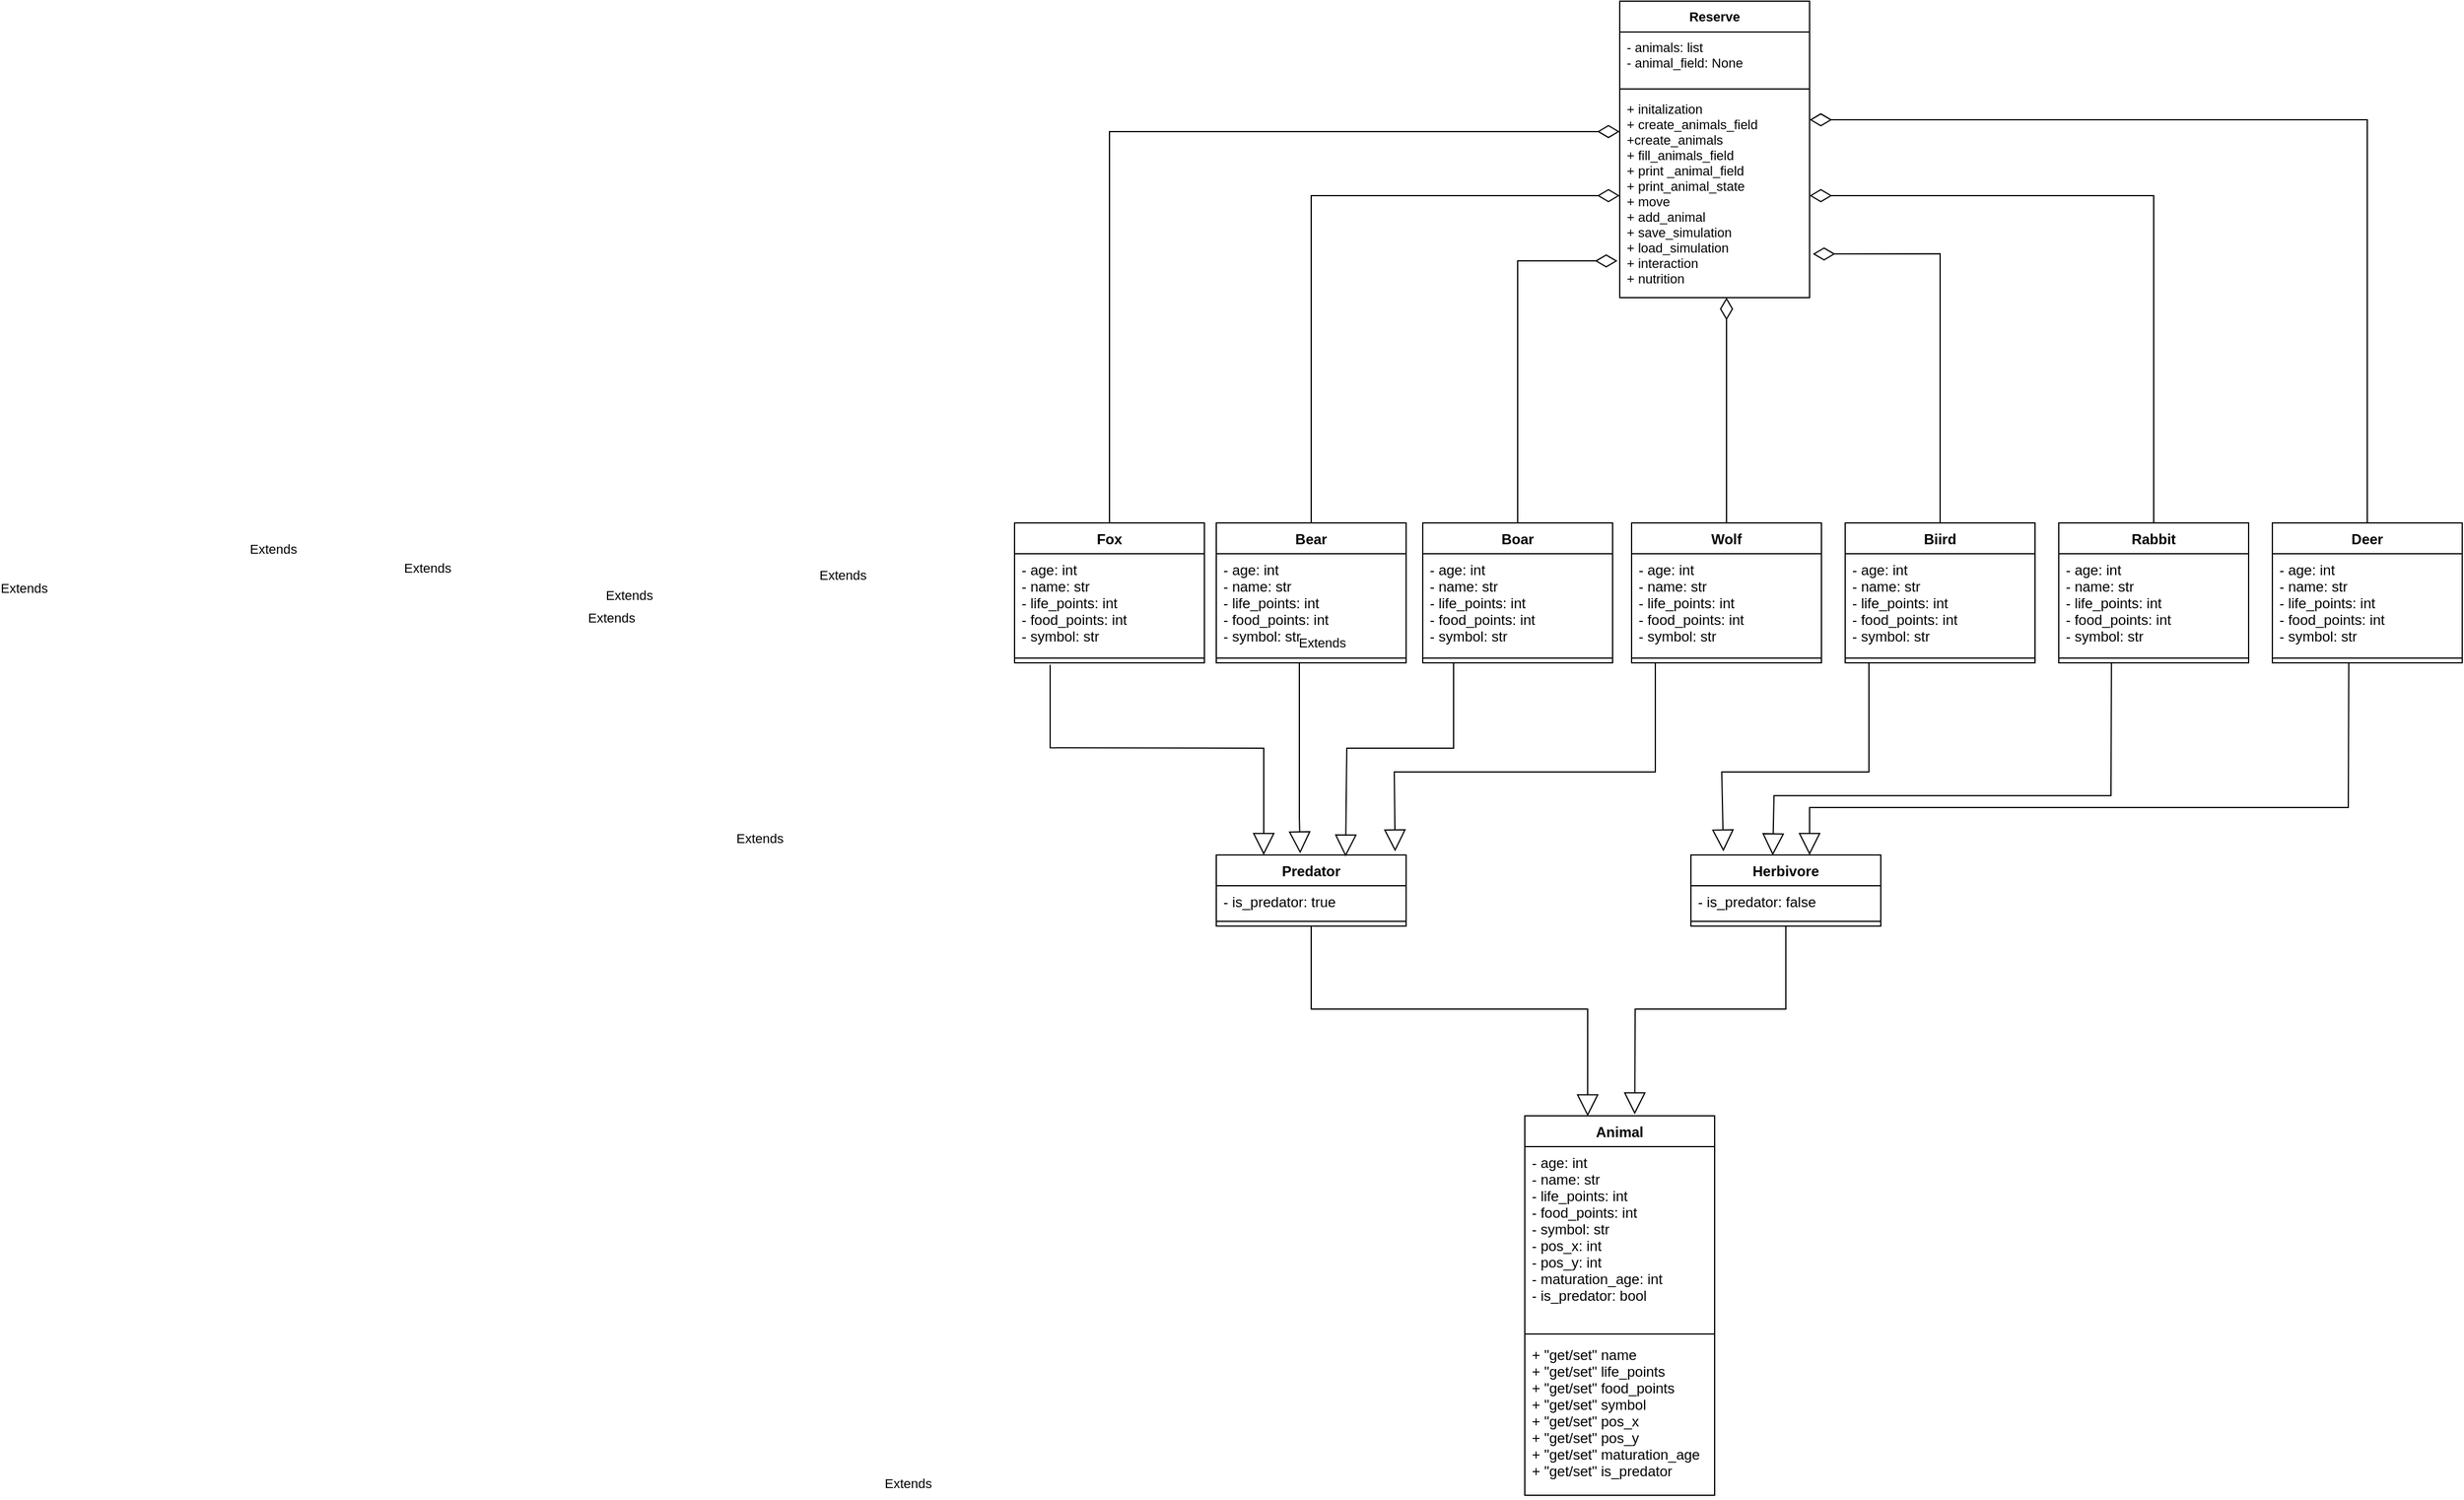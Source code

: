 <mxfile version="18.0.2" type="device"><diagram id="5ZLU1fQjtZikk8Eh39Zi" name="Page-1"><mxGraphModel dx="2252" dy="1831" grid="1" gridSize="10" guides="1" tooltips="1" connect="1" arrows="1" fold="1" page="1" pageScale="1" pageWidth="827" pageHeight="1169" math="0" shadow="0"><root><mxCell id="0"/><mxCell id="1" parent="0"/><mxCell id="4hNSHduZhUymNedGaQl7-11" value="Animal" style="swimlane;fontStyle=1;align=center;verticalAlign=top;childLayout=stackLayout;horizontal=1;startSize=26;horizontalStack=0;resizeParent=1;resizeParentMax=0;resizeLast=0;collapsible=1;marginBottom=0;" vertex="1" parent="1"><mxGeometry x="430" y="690" width="160" height="320" as="geometry"/></mxCell><mxCell id="4hNSHduZhUymNedGaQl7-12" value="- age: int&#xA;- name: str&#xA;- life_points: int&#xA;- food_points: int&#xA;- symbol: str&#xA;- pos_x: int&#xA;- pos_y: int&#xA;- maturation_age: int&#xA;- is_predator: bool&#xA;" style="text;strokeColor=none;fillColor=none;align=left;verticalAlign=top;spacingLeft=4;spacingRight=4;overflow=hidden;rotatable=0;points=[[0,0.5],[1,0.5]];portConstraint=eastwest;" vertex="1" parent="4hNSHduZhUymNedGaQl7-11"><mxGeometry y="26" width="160" height="154" as="geometry"/></mxCell><mxCell id="4hNSHduZhUymNedGaQl7-13" value="" style="line;strokeWidth=1;fillColor=none;align=left;verticalAlign=middle;spacingTop=-1;spacingLeft=3;spacingRight=3;rotatable=0;labelPosition=right;points=[];portConstraint=eastwest;" vertex="1" parent="4hNSHduZhUymNedGaQl7-11"><mxGeometry y="180" width="160" height="8" as="geometry"/></mxCell><mxCell id="4hNSHduZhUymNedGaQl7-14" value="+ &quot;get/set&quot; name &#xA;+ &quot;get/set&quot; life_points&#xA;+ &quot;get/set&quot; food_points&#xA;+ &quot;get/set&quot; symbol&#xA;+ &quot;get/set&quot; pos_x&#xA;+ &quot;get/set&quot; pos_y&#xA;+ &quot;get/set&quot; maturation_age&#xA;+ &quot;get/set&quot; is_predator       " style="text;strokeColor=none;fillColor=none;align=left;verticalAlign=top;spacingLeft=4;spacingRight=4;overflow=hidden;rotatable=0;points=[[0,0.5],[1,0.5]];portConstraint=eastwest;" vertex="1" parent="4hNSHduZhUymNedGaQl7-11"><mxGeometry y="188" width="160" height="132" as="geometry"/></mxCell><mxCell id="4hNSHduZhUymNedGaQl7-103" style="edgeStyle=none;shape=connector;rounded=0;orthogonalLoop=1;jettySize=auto;html=1;labelBackgroundColor=default;fontFamily=Helvetica;fontSize=11;fontColor=default;endArrow=diamondThin;endFill=0;endSize=16;strokeColor=default;entryX=0;entryY=0.186;entryDx=0;entryDy=0;entryPerimeter=0;" edge="1" parent="1" source="4hNSHduZhUymNedGaQl7-15" target="4hNSHduZhUymNedGaQl7-84"><mxGeometry relative="1" as="geometry"><mxPoint x="90" y="-140" as="targetPoint"/><Array as="points"><mxPoint x="80" y="-140"/></Array></mxGeometry></mxCell><mxCell id="4hNSHduZhUymNedGaQl7-15" value="Fox" style="swimlane;fontStyle=1;align=center;verticalAlign=top;childLayout=stackLayout;horizontal=1;startSize=26;horizontalStack=0;resizeParent=1;resizeParentMax=0;resizeLast=0;collapsible=1;marginBottom=0;" vertex="1" parent="1"><mxGeometry y="190" width="160" height="118" as="geometry"/></mxCell><mxCell id="4hNSHduZhUymNedGaQl7-16" value="- age: int&#xA;- name: str&#xA;- life_points: int&#xA;- food_points: int&#xA;- symbol: str&#xA;&#xA;" style="text;strokeColor=none;fillColor=none;align=left;verticalAlign=top;spacingLeft=4;spacingRight=4;overflow=hidden;rotatable=0;points=[[0,0.5],[1,0.5]];portConstraint=eastwest;" vertex="1" parent="4hNSHduZhUymNedGaQl7-15"><mxGeometry y="26" width="160" height="84" as="geometry"/></mxCell><mxCell id="4hNSHduZhUymNedGaQl7-17" value="" style="line;strokeWidth=1;fillColor=none;align=left;verticalAlign=middle;spacingTop=-1;spacingLeft=3;spacingRight=3;rotatable=0;labelPosition=right;points=[];portConstraint=eastwest;" vertex="1" parent="4hNSHduZhUymNedGaQl7-15"><mxGeometry y="110" width="160" height="8" as="geometry"/></mxCell><mxCell id="4hNSHduZhUymNedGaQl7-102" style="edgeStyle=none;shape=connector;rounded=0;orthogonalLoop=1;jettySize=auto;html=1;labelBackgroundColor=default;fontFamily=Helvetica;fontSize=11;fontColor=default;endArrow=diamondThin;endFill=0;endSize=16;strokeColor=default;entryX=0;entryY=0.5;entryDx=0;entryDy=0;" edge="1" parent="1" source="4hNSHduZhUymNedGaQl7-20" target="4hNSHduZhUymNedGaQl7-84"><mxGeometry relative="1" as="geometry"><mxPoint x="250" y="-80" as="targetPoint"/><Array as="points"><mxPoint x="250" y="-86"/></Array></mxGeometry></mxCell><mxCell id="4hNSHduZhUymNedGaQl7-20" value="Bear" style="swimlane;fontStyle=1;align=center;verticalAlign=top;childLayout=stackLayout;horizontal=1;startSize=26;horizontalStack=0;resizeParent=1;resizeParentMax=0;resizeLast=0;collapsible=1;marginBottom=0;" vertex="1" parent="1"><mxGeometry x="170" y="190" width="160" height="118" as="geometry"/></mxCell><mxCell id="4hNSHduZhUymNedGaQl7-21" value="- age: int&#xA;- name: str&#xA;- life_points: int&#xA;- food_points: int&#xA;- symbol: str&#xA;&#xA;" style="text;strokeColor=none;fillColor=none;align=left;verticalAlign=top;spacingLeft=4;spacingRight=4;overflow=hidden;rotatable=0;points=[[0,0.5],[1,0.5]];portConstraint=eastwest;" vertex="1" parent="4hNSHduZhUymNedGaQl7-20"><mxGeometry y="26" width="160" height="84" as="geometry"/></mxCell><mxCell id="4hNSHduZhUymNedGaQl7-22" value="" style="line;strokeWidth=1;fillColor=none;align=left;verticalAlign=middle;spacingTop=-1;spacingLeft=3;spacingRight=3;rotatable=0;labelPosition=right;points=[];portConstraint=eastwest;" vertex="1" parent="4hNSHduZhUymNedGaQl7-20"><mxGeometry y="110" width="160" height="8" as="geometry"/></mxCell><mxCell id="4hNSHduZhUymNedGaQl7-100" style="edgeStyle=none;shape=connector;rounded=0;orthogonalLoop=1;jettySize=auto;html=1;labelBackgroundColor=default;fontFamily=Helvetica;fontSize=11;fontColor=default;endArrow=diamondThin;endFill=0;endSize=16;strokeColor=default;entryX=-0.012;entryY=0.82;entryDx=0;entryDy=0;entryPerimeter=0;" edge="1" parent="1" source="4hNSHduZhUymNedGaQl7-23" target="4hNSHduZhUymNedGaQl7-84"><mxGeometry relative="1" as="geometry"><mxPoint x="420" y="-70" as="targetPoint"/><Array as="points"><mxPoint x="424" y="-31"/></Array></mxGeometry></mxCell><mxCell id="4hNSHduZhUymNedGaQl7-23" value="Boar" style="swimlane;fontStyle=1;align=center;verticalAlign=top;childLayout=stackLayout;horizontal=1;startSize=26;horizontalStack=0;resizeParent=1;resizeParentMax=0;resizeLast=0;collapsible=1;marginBottom=0;" vertex="1" parent="1"><mxGeometry x="344" y="190" width="160" height="118" as="geometry"/></mxCell><mxCell id="4hNSHduZhUymNedGaQl7-24" value="- age: int&#xA;- name: str&#xA;- life_points: int&#xA;- food_points: int&#xA;- symbol: str&#xA;&#xA;" style="text;strokeColor=none;fillColor=none;align=left;verticalAlign=top;spacingLeft=4;spacingRight=4;overflow=hidden;rotatable=0;points=[[0,0.5],[1,0.5]];portConstraint=eastwest;" vertex="1" parent="4hNSHduZhUymNedGaQl7-23"><mxGeometry y="26" width="160" height="84" as="geometry"/></mxCell><mxCell id="4hNSHduZhUymNedGaQl7-25" value="" style="line;strokeWidth=1;fillColor=none;align=left;verticalAlign=middle;spacingTop=-1;spacingLeft=3;spacingRight=3;rotatable=0;labelPosition=right;points=[];portConstraint=eastwest;" vertex="1" parent="4hNSHduZhUymNedGaQl7-23"><mxGeometry y="110" width="160" height="8" as="geometry"/></mxCell><mxCell id="4hNSHduZhUymNedGaQl7-104" style="edgeStyle=none;shape=connector;rounded=0;orthogonalLoop=1;jettySize=auto;html=1;labelBackgroundColor=default;fontFamily=Helvetica;fontSize=11;fontColor=default;endArrow=diamondThin;endFill=0;endSize=16;strokeColor=default;" edge="1" parent="1" source="4hNSHduZhUymNedGaQl7-26"><mxGeometry relative="1" as="geometry"><mxPoint x="600" as="targetPoint"/></mxGeometry></mxCell><mxCell id="4hNSHduZhUymNedGaQl7-26" value="Wolf" style="swimlane;fontStyle=1;align=center;verticalAlign=top;childLayout=stackLayout;horizontal=1;startSize=26;horizontalStack=0;resizeParent=1;resizeParentMax=0;resizeLast=0;collapsible=1;marginBottom=0;" vertex="1" parent="1"><mxGeometry x="520" y="190" width="160" height="118" as="geometry"/></mxCell><mxCell id="4hNSHduZhUymNedGaQl7-27" value="- age: int&#xA;- name: str&#xA;- life_points: int&#xA;- food_points: int&#xA;- symbol: str&#xA;&#xA;" style="text;strokeColor=none;fillColor=none;align=left;verticalAlign=top;spacingLeft=4;spacingRight=4;overflow=hidden;rotatable=0;points=[[0,0.5],[1,0.5]];portConstraint=eastwest;" vertex="1" parent="4hNSHduZhUymNedGaQl7-26"><mxGeometry y="26" width="160" height="84" as="geometry"/></mxCell><mxCell id="4hNSHduZhUymNedGaQl7-28" value="" style="line;strokeWidth=1;fillColor=none;align=left;verticalAlign=middle;spacingTop=-1;spacingLeft=3;spacingRight=3;rotatable=0;labelPosition=right;points=[];portConstraint=eastwest;" vertex="1" parent="4hNSHduZhUymNedGaQl7-26"><mxGeometry y="110" width="160" height="8" as="geometry"/></mxCell><mxCell id="4hNSHduZhUymNedGaQl7-105" style="edgeStyle=none;shape=connector;rounded=0;orthogonalLoop=1;jettySize=auto;html=1;labelBackgroundColor=default;fontFamily=Helvetica;fontSize=11;fontColor=default;endArrow=diamondThin;endFill=0;endSize=16;strokeColor=default;entryX=1.017;entryY=0.786;entryDx=0;entryDy=0;entryPerimeter=0;" edge="1" parent="1" source="4hNSHduZhUymNedGaQl7-29" target="4hNSHduZhUymNedGaQl7-84"><mxGeometry relative="1" as="geometry"><mxPoint x="780" y="-40" as="targetPoint"/><Array as="points"><mxPoint x="780" y="-37"/></Array></mxGeometry></mxCell><mxCell id="4hNSHduZhUymNedGaQl7-29" value="Biird" style="swimlane;fontStyle=1;align=center;verticalAlign=top;childLayout=stackLayout;horizontal=1;startSize=26;horizontalStack=0;resizeParent=1;resizeParentMax=0;resizeLast=0;collapsible=1;marginBottom=0;" vertex="1" parent="1"><mxGeometry x="700" y="190" width="160" height="118" as="geometry"/></mxCell><mxCell id="4hNSHduZhUymNedGaQl7-30" value="- age: int&#xA;- name: str&#xA;- life_points: int&#xA;- food_points: int&#xA;- symbol: str&#xA;&#xA;" style="text;strokeColor=none;fillColor=none;align=left;verticalAlign=top;spacingLeft=4;spacingRight=4;overflow=hidden;rotatable=0;points=[[0,0.5],[1,0.5]];portConstraint=eastwest;" vertex="1" parent="4hNSHduZhUymNedGaQl7-29"><mxGeometry y="26" width="160" height="84" as="geometry"/></mxCell><mxCell id="4hNSHduZhUymNedGaQl7-31" value="" style="line;strokeWidth=1;fillColor=none;align=left;verticalAlign=middle;spacingTop=-1;spacingLeft=3;spacingRight=3;rotatable=0;labelPosition=right;points=[];portConstraint=eastwest;" vertex="1" parent="4hNSHduZhUymNedGaQl7-29"><mxGeometry y="110" width="160" height="8" as="geometry"/></mxCell><mxCell id="4hNSHduZhUymNedGaQl7-106" style="edgeStyle=none;shape=connector;rounded=0;orthogonalLoop=1;jettySize=auto;html=1;entryX=1;entryY=0.5;entryDx=0;entryDy=0;labelBackgroundColor=default;fontFamily=Helvetica;fontSize=11;fontColor=default;endArrow=diamondThin;endFill=0;endSize=16;strokeColor=default;" edge="1" parent="1" source="4hNSHduZhUymNedGaQl7-32" target="4hNSHduZhUymNedGaQl7-84"><mxGeometry relative="1" as="geometry"><Array as="points"><mxPoint x="960" y="-86"/></Array></mxGeometry></mxCell><mxCell id="4hNSHduZhUymNedGaQl7-32" value="Rabbit" style="swimlane;fontStyle=1;align=center;verticalAlign=top;childLayout=stackLayout;horizontal=1;startSize=26;horizontalStack=0;resizeParent=1;resizeParentMax=0;resizeLast=0;collapsible=1;marginBottom=0;" vertex="1" parent="1"><mxGeometry x="880" y="190" width="160" height="118" as="geometry"/></mxCell><mxCell id="4hNSHduZhUymNedGaQl7-33" value="- age: int&#xA;- name: str&#xA;- life_points: int&#xA;- food_points: int&#xA;- symbol: str&#xA;&#xA;" style="text;strokeColor=none;fillColor=none;align=left;verticalAlign=top;spacingLeft=4;spacingRight=4;overflow=hidden;rotatable=0;points=[[0,0.5],[1,0.5]];portConstraint=eastwest;" vertex="1" parent="4hNSHduZhUymNedGaQl7-32"><mxGeometry y="26" width="160" height="84" as="geometry"/></mxCell><mxCell id="4hNSHduZhUymNedGaQl7-34" value="" style="line;strokeWidth=1;fillColor=none;align=left;verticalAlign=middle;spacingTop=-1;spacingLeft=3;spacingRight=3;rotatable=0;labelPosition=right;points=[];portConstraint=eastwest;" vertex="1" parent="4hNSHduZhUymNedGaQl7-32"><mxGeometry y="110" width="160" height="8" as="geometry"/></mxCell><mxCell id="4hNSHduZhUymNedGaQl7-107" style="edgeStyle=none;shape=connector;rounded=0;orthogonalLoop=1;jettySize=auto;html=1;labelBackgroundColor=default;fontFamily=Helvetica;fontSize=11;fontColor=default;endArrow=diamondThin;endFill=0;endSize=16;strokeColor=default;entryX=1;entryY=0.128;entryDx=0;entryDy=0;entryPerimeter=0;" edge="1" parent="1" source="4hNSHduZhUymNedGaQl7-35" target="4hNSHduZhUymNedGaQl7-84"><mxGeometry relative="1" as="geometry"><mxPoint x="1140" y="-160" as="targetPoint"/><Array as="points"><mxPoint x="1140" y="-150"/></Array></mxGeometry></mxCell><mxCell id="4hNSHduZhUymNedGaQl7-35" value="Deer" style="swimlane;fontStyle=1;align=center;verticalAlign=top;childLayout=stackLayout;horizontal=1;startSize=26;horizontalStack=0;resizeParent=1;resizeParentMax=0;resizeLast=0;collapsible=1;marginBottom=0;" vertex="1" parent="1"><mxGeometry x="1060" y="190" width="160" height="118" as="geometry"/></mxCell><mxCell id="4hNSHduZhUymNedGaQl7-36" value="- age: int&#xA;- name: str&#xA;- life_points: int&#xA;- food_points: int&#xA;- symbol: str&#xA;&#xA;" style="text;strokeColor=none;fillColor=none;align=left;verticalAlign=top;spacingLeft=4;spacingRight=4;overflow=hidden;rotatable=0;points=[[0,0.5],[1,0.5]];portConstraint=eastwest;" vertex="1" parent="4hNSHduZhUymNedGaQl7-35"><mxGeometry y="26" width="160" height="84" as="geometry"/></mxCell><mxCell id="4hNSHduZhUymNedGaQl7-37" value="" style="line;strokeWidth=1;fillColor=none;align=left;verticalAlign=middle;spacingTop=-1;spacingLeft=3;spacingRight=3;rotatable=0;labelPosition=right;points=[];portConstraint=eastwest;" vertex="1" parent="4hNSHduZhUymNedGaQl7-35"><mxGeometry y="110" width="160" height="8" as="geometry"/></mxCell><mxCell id="4hNSHduZhUymNedGaQl7-38" value="Predator" style="swimlane;fontStyle=1;align=center;verticalAlign=top;childLayout=stackLayout;horizontal=1;startSize=26;horizontalStack=0;resizeParent=1;resizeParentMax=0;resizeLast=0;collapsible=1;marginBottom=0;" vertex="1" parent="1"><mxGeometry x="170" y="470" width="160" height="60" as="geometry"/></mxCell><mxCell id="4hNSHduZhUymNedGaQl7-39" value="- is_predator: true&#xA;" style="text;strokeColor=none;fillColor=none;align=left;verticalAlign=top;spacingLeft=4;spacingRight=4;overflow=hidden;rotatable=0;points=[[0,0.5],[1,0.5]];portConstraint=eastwest;" vertex="1" parent="4hNSHduZhUymNedGaQl7-38"><mxGeometry y="26" width="160" height="26" as="geometry"/></mxCell><mxCell id="4hNSHduZhUymNedGaQl7-40" value="" style="line;strokeWidth=1;fillColor=none;align=left;verticalAlign=middle;spacingTop=-1;spacingLeft=3;spacingRight=3;rotatable=0;labelPosition=right;points=[];portConstraint=eastwest;" vertex="1" parent="4hNSHduZhUymNedGaQl7-38"><mxGeometry y="52" width="160" height="8" as="geometry"/></mxCell><mxCell id="4hNSHduZhUymNedGaQl7-54" value="Herbivore" style="swimlane;fontStyle=1;align=center;verticalAlign=top;childLayout=stackLayout;horizontal=1;startSize=26;horizontalStack=0;resizeParent=1;resizeParentMax=0;resizeLast=0;collapsible=1;marginBottom=0;" vertex="1" parent="1"><mxGeometry x="570" y="470" width="160" height="60" as="geometry"/></mxCell><mxCell id="4hNSHduZhUymNedGaQl7-55" value="- is_predator: false" style="text;strokeColor=none;fillColor=none;align=left;verticalAlign=top;spacingLeft=4;spacingRight=4;overflow=hidden;rotatable=0;points=[[0,0.5],[1,0.5]];portConstraint=eastwest;" vertex="1" parent="4hNSHduZhUymNedGaQl7-54"><mxGeometry y="26" width="160" height="26" as="geometry"/></mxCell><mxCell id="4hNSHduZhUymNedGaQl7-56" value="" style="line;strokeWidth=1;fillColor=none;align=left;verticalAlign=middle;spacingTop=-1;spacingLeft=3;spacingRight=3;rotatable=0;labelPosition=right;points=[];portConstraint=eastwest;" vertex="1" parent="4hNSHduZhUymNedGaQl7-54"><mxGeometry y="52" width="160" height="8" as="geometry"/></mxCell><mxCell id="4hNSHduZhUymNedGaQl7-59" value="Extends" style="endArrow=block;endSize=16;endFill=0;html=1;rounded=0;exitX=0.5;exitY=1;exitDx=0;exitDy=0;entryX=0.331;entryY=0.001;entryDx=0;entryDy=0;entryPerimeter=0;" edge="1" parent="1" source="4hNSHduZhUymNedGaQl7-38" target="4hNSHduZhUymNedGaQl7-11"><mxGeometry x="-0.644" y="-525" width="160" relative="1" as="geometry"><mxPoint x="210" y="610" as="sourcePoint"/><mxPoint x="370" y="610" as="targetPoint"/><Array as="points"><mxPoint x="250" y="600"/><mxPoint x="483" y="600"/></Array><mxPoint x="-340" y="-125" as="offset"/></mxGeometry></mxCell><mxCell id="4hNSHduZhUymNedGaQl7-66" value="Extends" style="endArrow=block;endSize=16;endFill=0;html=1;rounded=0;exitX=0.5;exitY=1;exitDx=0;exitDy=0;entryX=0.579;entryY=-0.004;entryDx=0;entryDy=0;entryPerimeter=0;" edge="1" parent="1" source="4hNSHduZhUymNedGaQl7-54" target="4hNSHduZhUymNedGaQl7-11"><mxGeometry x="-0.644" y="-525" width="160" relative="1" as="geometry"><mxPoint x="260.0" y="540" as="sourcePoint"/><mxPoint x="492.96" y="700.32" as="targetPoint"/><Array as="points"><mxPoint x="650" y="600"/><mxPoint x="523" y="600"/></Array><mxPoint x="-340" y="-125" as="offset"/></mxGeometry></mxCell><mxCell id="4hNSHduZhUymNedGaQl7-67" value="Extends" style="endArrow=block;endSize=16;endFill=0;html=1;rounded=0;exitX=0.5;exitY=1;exitDx=0;exitDy=0;entryX=0.25;entryY=0;entryDx=0;entryDy=0;" edge="1" parent="1" target="4hNSHduZhUymNedGaQl7-38"><mxGeometry x="-0.644" y="-525" width="160" relative="1" as="geometry"><mxPoint x="30.0" y="309.68" as="sourcePoint"/><mxPoint x="262.96" y="470.0" as="targetPoint"/><Array as="points"><mxPoint x="30" y="379.68"/><mxPoint x="210" y="380"/></Array><mxPoint x="-340" y="-125" as="offset"/></mxGeometry></mxCell><mxCell id="4hNSHduZhUymNedGaQl7-69" value="Extends" style="endArrow=block;endSize=16;endFill=0;html=1;rounded=0;exitX=0.5;exitY=1;exitDx=0;exitDy=0;entryX=0.442;entryY=-0.022;entryDx=0;entryDy=0;entryPerimeter=0;" edge="1" parent="1" target="4hNSHduZhUymNedGaQl7-38"><mxGeometry x="-0.644" y="-525" width="160" relative="1" as="geometry"><mxPoint x="240.0" y="308" as="sourcePoint"/><mxPoint x="240" y="498" as="targetPoint"/><Array as="points"><mxPoint x="240" y="438"/></Array><mxPoint x="-340" y="-125" as="offset"/></mxGeometry></mxCell><mxCell id="4hNSHduZhUymNedGaQl7-70" value="Extends" style="endArrow=block;endSize=16;endFill=0;html=1;rounded=0;exitX=0.5;exitY=1;exitDx=0;exitDy=0;entryX=0.681;entryY=0.022;entryDx=0;entryDy=0;entryPerimeter=0;" edge="1" parent="1" target="4hNSHduZhUymNedGaQl7-38"><mxGeometry x="-0.644" y="-525" width="160" relative="1" as="geometry"><mxPoint x="370" y="308" as="sourcePoint"/><mxPoint x="370.72" y="468.68" as="targetPoint"/><Array as="points"><mxPoint x="370" y="380"/><mxPoint x="280" y="380"/></Array><mxPoint x="-340" y="-125" as="offset"/></mxGeometry></mxCell><mxCell id="4hNSHduZhUymNedGaQl7-71" value="Extends" style="endArrow=block;endSize=16;endFill=0;html=1;rounded=0;exitX=0.5;exitY=1;exitDx=0;exitDy=0;entryX=0.942;entryY=-0.05;entryDx=0;entryDy=0;entryPerimeter=0;" edge="1" parent="1" target="4hNSHduZhUymNedGaQl7-38"><mxGeometry x="-0.644" y="-525" width="160" relative="1" as="geometry"><mxPoint x="540" y="308" as="sourcePoint"/><mxPoint x="540.72" y="468.68" as="targetPoint"/><Array as="points"><mxPoint x="540" y="400"/><mxPoint x="320" y="400"/></Array><mxPoint x="-340" y="-125" as="offset"/></mxGeometry></mxCell><mxCell id="4hNSHduZhUymNedGaQl7-73" value="Extends" style="endArrow=block;endSize=16;endFill=0;html=1;rounded=0;exitX=0.5;exitY=1;exitDx=0;exitDy=0;entryX=0.171;entryY=-0.05;entryDx=0;entryDy=0;entryPerimeter=0;" edge="1" parent="1" target="4hNSHduZhUymNedGaQl7-54"><mxGeometry x="-0.644" y="-525" width="160" relative="1" as="geometry"><mxPoint x="720" y="308" as="sourcePoint"/><mxPoint x="596" y="480" as="targetPoint"/><Array as="points"><mxPoint x="720" y="400"/><mxPoint x="596" y="400"/></Array><mxPoint x="-340" y="-125" as="offset"/></mxGeometry></mxCell><mxCell id="4hNSHduZhUymNedGaQl7-75" value="Extends" style="endArrow=block;endSize=16;endFill=0;html=1;rounded=0;exitX=0.5;exitY=1;exitDx=0;exitDy=0;entryX=0.431;entryY=0.006;entryDx=0;entryDy=0;entryPerimeter=0;" edge="1" parent="1" target="4hNSHduZhUymNedGaQl7-54"><mxGeometry x="0.774" y="-991" width="160" relative="1" as="geometry"><mxPoint x="924.4" y="308" as="sourcePoint"/><mxPoint x="800.0" y="464.66" as="targetPoint"/><Array as="points"><mxPoint x="924" y="420"/><mxPoint x="640" y="420"/></Array><mxPoint x="11" y="-130" as="offset"/></mxGeometry></mxCell><mxCell id="4hNSHduZhUymNedGaQl7-76" value="Extends" style="endArrow=block;endSize=16;endFill=0;html=1;rounded=0;exitX=0.5;exitY=1;exitDx=0;exitDy=0;entryX=0.625;entryY=0;entryDx=0;entryDy=0;entryPerimeter=0;" edge="1" parent="1" target="4hNSHduZhUymNedGaQl7-54"><mxGeometry x="-0.644" y="-525" width="160" relative="1" as="geometry"><mxPoint x="1124.4" y="308" as="sourcePoint"/><mxPoint x="1000.0" y="464.66" as="targetPoint"/><Array as="points"><mxPoint x="1124" y="430"/><mxPoint x="670" y="430"/></Array><mxPoint x="-340" y="-125" as="offset"/></mxGeometry></mxCell><mxCell id="4hNSHduZhUymNedGaQl7-81" value="Reserve" style="swimlane;fontStyle=1;align=center;verticalAlign=top;childLayout=stackLayout;horizontal=1;startSize=26;horizontalStack=0;resizeParent=1;resizeParentMax=0;resizeLast=0;collapsible=1;marginBottom=0;fontFamily=Helvetica;fontSize=11;fontColor=default;" vertex="1" parent="1"><mxGeometry x="510" y="-250" width="160" height="250" as="geometry"/></mxCell><mxCell id="4hNSHduZhUymNedGaQl7-82" value="- animals: list&#xA;- animal_field: None&#xA;" style="text;strokeColor=none;fillColor=none;align=left;verticalAlign=top;spacingLeft=4;spacingRight=4;overflow=hidden;rotatable=0;points=[[0,0.5],[1,0.5]];portConstraint=eastwest;fontFamily=Helvetica;fontSize=11;fontColor=default;" vertex="1" parent="4hNSHduZhUymNedGaQl7-81"><mxGeometry y="26" width="160" height="44" as="geometry"/></mxCell><mxCell id="4hNSHduZhUymNedGaQl7-83" value="" style="line;strokeWidth=1;fillColor=none;align=left;verticalAlign=middle;spacingTop=-1;spacingLeft=3;spacingRight=3;rotatable=0;labelPosition=right;points=[];portConstraint=eastwest;fontFamily=Helvetica;fontSize=11;fontColor=default;" vertex="1" parent="4hNSHduZhUymNedGaQl7-81"><mxGeometry y="70" width="160" height="8" as="geometry"/></mxCell><mxCell id="4hNSHduZhUymNedGaQl7-84" value="+ initalization&#xA;+ create_animals_field&#xA;+create_animals&#xA;+ fill_animals_field&#xA;+ print _animal_field&#xA;+ print_animal_state&#xA;+ move&#xA;+ add_animal&#xA;+ save_simulation&#xA;+ load_simulation&#xA;+ interaction&#xA;+ nutrition&#xA;" style="text;strokeColor=none;fillColor=none;align=left;verticalAlign=top;spacingLeft=4;spacingRight=4;overflow=hidden;rotatable=0;points=[[0,0.5],[1,0.5]];portConstraint=eastwest;fontFamily=Helvetica;fontSize=11;fontColor=default;" vertex="1" parent="4hNSHduZhUymNedGaQl7-81"><mxGeometry y="78" width="160" height="172" as="geometry"/></mxCell></root></mxGraphModel></diagram></mxfile>